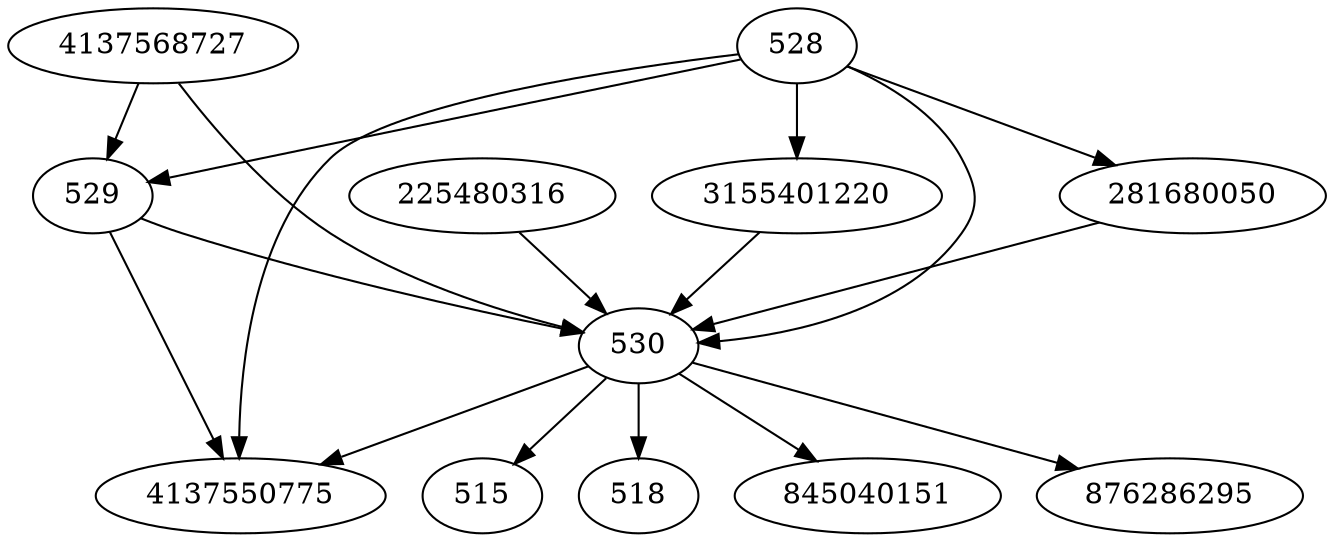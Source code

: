 strict digraph  {
4137568727;
515;
3155401220;
518;
528;
529;
281680050;
4137550775;
530;
845040151;
225480316;
876286295;
4137568727 -> 529;
4137568727 -> 530;
3155401220 -> 530;
528 -> 3155401220;
528 -> 529;
528 -> 281680050;
528 -> 4137550775;
528 -> 530;
529 -> 4137550775;
529 -> 530;
281680050 -> 530;
530 -> 876286295;
530 -> 518;
530 -> 845040151;
530 -> 4137550775;
530 -> 515;
225480316 -> 530;
}
